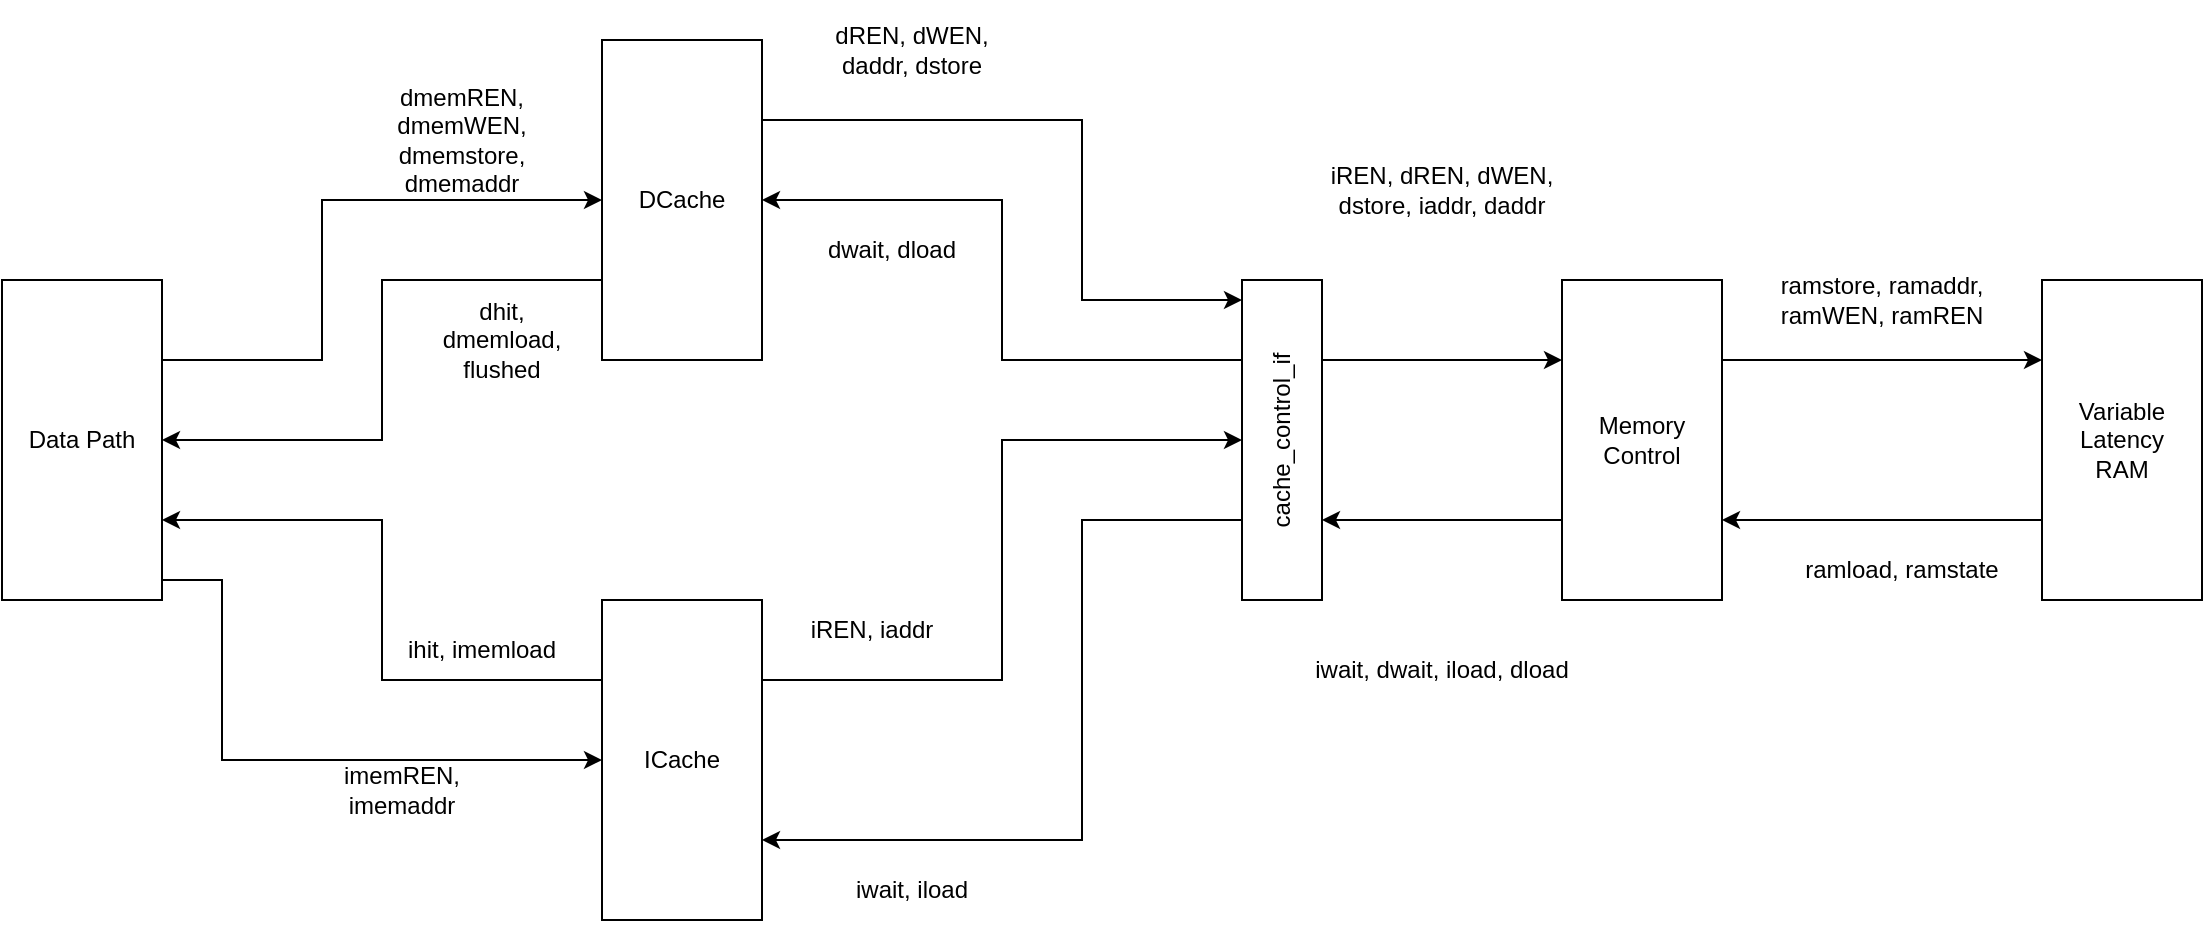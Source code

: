 <mxfile version="22.0.6" type="device">
  <diagram name="Page-1" id="YjYFIpN0pLbvJf6EOnL7">
    <mxGraphModel dx="2245" dy="637" grid="1" gridSize="10" guides="1" tooltips="1" connect="1" arrows="1" fold="1" page="1" pageScale="1" pageWidth="850" pageHeight="1100" math="0" shadow="0">
      <root>
        <mxCell id="0" />
        <mxCell id="1" parent="0" />
        <mxCell id="gbgxpK9TJtueYnyrEX7K-12" value="" style="group" parent="1" vertex="1" connectable="0">
          <mxGeometry x="720" y="200" width="80" height="160" as="geometry" />
        </mxCell>
        <mxCell id="gbgxpK9TJtueYnyrEX7K-7" value="" style="rounded=0;whiteSpace=wrap;html=1;" parent="gbgxpK9TJtueYnyrEX7K-12" vertex="1">
          <mxGeometry width="80" height="160" as="geometry" />
        </mxCell>
        <mxCell id="gbgxpK9TJtueYnyrEX7K-10" value="Variable Latency RAM" style="text;html=1;strokeColor=none;fillColor=none;align=center;verticalAlign=middle;whiteSpace=wrap;rounded=0;" parent="gbgxpK9TJtueYnyrEX7K-12" vertex="1">
          <mxGeometry x="10" y="65" width="60" height="30" as="geometry" />
        </mxCell>
        <mxCell id="gbgxpK9TJtueYnyrEX7K-13" value="" style="group" parent="1" vertex="1" connectable="0">
          <mxGeometry x="480" y="200" width="80" height="160" as="geometry" />
        </mxCell>
        <mxCell id="gbgxpK9TJtueYnyrEX7K-5" value="" style="rounded=0;whiteSpace=wrap;html=1;" parent="gbgxpK9TJtueYnyrEX7K-13" vertex="1">
          <mxGeometry width="80" height="160" as="geometry" />
        </mxCell>
        <mxCell id="gbgxpK9TJtueYnyrEX7K-6" value="Memory Control" style="text;html=1;strokeColor=none;fillColor=none;align=center;verticalAlign=middle;whiteSpace=wrap;rounded=0;" parent="gbgxpK9TJtueYnyrEX7K-13" vertex="1">
          <mxGeometry x="10" y="65" width="60" height="30" as="geometry" />
        </mxCell>
        <mxCell id="gbgxpK9TJtueYnyrEX7K-14" value="" style="group" parent="1" vertex="1" connectable="0">
          <mxGeometry x="-300" y="200" width="80" height="160" as="geometry" />
        </mxCell>
        <mxCell id="gbgxpK9TJtueYnyrEX7K-1" value="" style="rounded=0;whiteSpace=wrap;html=1;" parent="gbgxpK9TJtueYnyrEX7K-14" vertex="1">
          <mxGeometry width="80" height="160" as="geometry" />
        </mxCell>
        <mxCell id="gbgxpK9TJtueYnyrEX7K-2" value="Data Path" style="text;html=1;strokeColor=none;fillColor=none;align=center;verticalAlign=middle;whiteSpace=wrap;rounded=0;" parent="gbgxpK9TJtueYnyrEX7K-14" vertex="1">
          <mxGeometry x="10" y="65" width="60" height="30" as="geometry" />
        </mxCell>
        <mxCell id="B0YIQSVarUDkKPO4ITYR-16" style="edgeStyle=orthogonalEdgeStyle;rounded=0;orthogonalLoop=1;jettySize=auto;html=1;exitX=0;exitY=0.25;exitDx=0;exitDy=0;entryX=1;entryY=0.5;entryDx=0;entryDy=0;" edge="1" parent="1" source="gbgxpK9TJtueYnyrEX7K-18" target="B0YIQSVarUDkKPO4ITYR-2">
          <mxGeometry relative="1" as="geometry" />
        </mxCell>
        <mxCell id="B0YIQSVarUDkKPO4ITYR-18" style="edgeStyle=orthogonalEdgeStyle;rounded=0;orthogonalLoop=1;jettySize=auto;html=1;exitX=0;exitY=0.75;exitDx=0;exitDy=0;entryX=1;entryY=0.75;entryDx=0;entryDy=0;" edge="1" parent="1" source="gbgxpK9TJtueYnyrEX7K-18" target="B0YIQSVarUDkKPO4ITYR-4">
          <mxGeometry relative="1" as="geometry">
            <Array as="points">
              <mxPoint x="240" y="320" />
              <mxPoint x="240" y="480" />
            </Array>
          </mxGeometry>
        </mxCell>
        <mxCell id="B0YIQSVarUDkKPO4ITYR-24" style="edgeStyle=orthogonalEdgeStyle;rounded=0;orthogonalLoop=1;jettySize=auto;html=1;exitX=1;exitY=0.25;exitDx=0;exitDy=0;entryX=0;entryY=0.25;entryDx=0;entryDy=0;" edge="1" parent="1" source="gbgxpK9TJtueYnyrEX7K-18" target="gbgxpK9TJtueYnyrEX7K-5">
          <mxGeometry relative="1" as="geometry" />
        </mxCell>
        <mxCell id="gbgxpK9TJtueYnyrEX7K-18" value="" style="rounded=0;whiteSpace=wrap;html=1;" parent="1" vertex="1">
          <mxGeometry x="320" y="200" width="40" height="160" as="geometry" />
        </mxCell>
        <mxCell id="gbgxpK9TJtueYnyrEX7K-20" value="cache_control_if" style="text;html=1;strokeColor=none;fillColor=none;align=center;verticalAlign=middle;whiteSpace=wrap;rounded=0;rotation=-90;" parent="1" vertex="1">
          <mxGeometry x="310" y="265" width="60" height="30" as="geometry" />
        </mxCell>
        <mxCell id="B0YIQSVarUDkKPO4ITYR-8" style="edgeStyle=orthogonalEdgeStyle;rounded=0;orthogonalLoop=1;jettySize=auto;html=1;exitX=0;exitY=0.5;exitDx=0;exitDy=0;entryX=1;entryY=0.5;entryDx=0;entryDy=0;" edge="1" parent="1" source="B0YIQSVarUDkKPO4ITYR-2" target="gbgxpK9TJtueYnyrEX7K-1">
          <mxGeometry relative="1" as="geometry">
            <Array as="points">
              <mxPoint y="200" />
              <mxPoint x="-110" y="200" />
              <mxPoint x="-110" y="280" />
            </Array>
          </mxGeometry>
        </mxCell>
        <mxCell id="B0YIQSVarUDkKPO4ITYR-15" style="edgeStyle=orthogonalEdgeStyle;rounded=0;orthogonalLoop=1;jettySize=auto;html=1;exitX=1;exitY=0.25;exitDx=0;exitDy=0;" edge="1" parent="1" source="B0YIQSVarUDkKPO4ITYR-2">
          <mxGeometry relative="1" as="geometry">
            <mxPoint x="320" y="210" as="targetPoint" />
            <Array as="points">
              <mxPoint x="240" y="120" />
              <mxPoint x="240" y="210" />
              <mxPoint x="320" y="210" />
            </Array>
          </mxGeometry>
        </mxCell>
        <mxCell id="B0YIQSVarUDkKPO4ITYR-2" value="" style="rounded=0;whiteSpace=wrap;html=1;" vertex="1" parent="1">
          <mxGeometry y="80" width="80" height="160" as="geometry" />
        </mxCell>
        <mxCell id="B0YIQSVarUDkKPO4ITYR-3" value="DCache" style="text;html=1;strokeColor=none;fillColor=none;align=center;verticalAlign=middle;whiteSpace=wrap;rounded=0;" vertex="1" parent="1">
          <mxGeometry x="10" y="145" width="60" height="30" as="geometry" />
        </mxCell>
        <mxCell id="B0YIQSVarUDkKPO4ITYR-6" style="edgeStyle=orthogonalEdgeStyle;rounded=0;orthogonalLoop=1;jettySize=auto;html=1;exitX=0;exitY=0.5;exitDx=0;exitDy=0;entryX=1;entryY=0.75;entryDx=0;entryDy=0;" edge="1" parent="1" source="B0YIQSVarUDkKPO4ITYR-4" target="gbgxpK9TJtueYnyrEX7K-1">
          <mxGeometry relative="1" as="geometry">
            <Array as="points">
              <mxPoint y="400" />
              <mxPoint x="-110" y="400" />
              <mxPoint x="-110" y="320" />
            </Array>
          </mxGeometry>
        </mxCell>
        <mxCell id="B0YIQSVarUDkKPO4ITYR-17" style="edgeStyle=orthogonalEdgeStyle;rounded=0;orthogonalLoop=1;jettySize=auto;html=1;exitX=1;exitY=0.25;exitDx=0;exitDy=0;entryX=0;entryY=0.5;entryDx=0;entryDy=0;" edge="1" parent="1" source="B0YIQSVarUDkKPO4ITYR-4" target="gbgxpK9TJtueYnyrEX7K-18">
          <mxGeometry relative="1" as="geometry" />
        </mxCell>
        <mxCell id="B0YIQSVarUDkKPO4ITYR-4" value="" style="rounded=0;whiteSpace=wrap;html=1;" vertex="1" parent="1">
          <mxGeometry y="360" width="80" height="160" as="geometry" />
        </mxCell>
        <mxCell id="B0YIQSVarUDkKPO4ITYR-5" value="ICache" style="text;html=1;strokeColor=none;fillColor=none;align=center;verticalAlign=middle;whiteSpace=wrap;rounded=0;" vertex="1" parent="1">
          <mxGeometry x="10" y="425" width="60" height="30" as="geometry" />
        </mxCell>
        <mxCell id="B0YIQSVarUDkKPO4ITYR-9" value="ihit, imemload" style="text;html=1;strokeColor=none;fillColor=none;align=center;verticalAlign=middle;whiteSpace=wrap;rounded=0;" vertex="1" parent="1">
          <mxGeometry x="-100" y="360" width="80" height="50" as="geometry" />
        </mxCell>
        <mxCell id="B0YIQSVarUDkKPO4ITYR-10" value="dhit, dmemload, flushed" style="text;html=1;strokeColor=none;fillColor=none;align=center;verticalAlign=middle;whiteSpace=wrap;rounded=0;" vertex="1" parent="1">
          <mxGeometry x="-90" y="200" width="80" height="60" as="geometry" />
        </mxCell>
        <mxCell id="B0YIQSVarUDkKPO4ITYR-11" style="edgeStyle=orthogonalEdgeStyle;rounded=0;orthogonalLoop=1;jettySize=auto;html=1;exitX=1;exitY=0.25;exitDx=0;exitDy=0;entryX=0;entryY=0.5;entryDx=0;entryDy=0;" edge="1" parent="1" source="gbgxpK9TJtueYnyrEX7K-1" target="B0YIQSVarUDkKPO4ITYR-2">
          <mxGeometry relative="1" as="geometry">
            <Array as="points">
              <mxPoint x="-140" y="240" />
              <mxPoint x="-140" y="160" />
            </Array>
          </mxGeometry>
        </mxCell>
        <mxCell id="B0YIQSVarUDkKPO4ITYR-12" value="dmemREN, dmemWEN, dmemstore, dmemaddr" style="text;html=1;strokeColor=none;fillColor=none;align=center;verticalAlign=middle;whiteSpace=wrap;rounded=0;" vertex="1" parent="1">
          <mxGeometry x="-110" y="100" width="80" height="60" as="geometry" />
        </mxCell>
        <mxCell id="B0YIQSVarUDkKPO4ITYR-13" style="edgeStyle=orthogonalEdgeStyle;rounded=0;orthogonalLoop=1;jettySize=auto;html=1;exitX=1;exitY=1;exitDx=0;exitDy=0;entryX=0;entryY=0.5;entryDx=0;entryDy=0;" edge="1" parent="1" source="gbgxpK9TJtueYnyrEX7K-1" target="B0YIQSVarUDkKPO4ITYR-4">
          <mxGeometry relative="1" as="geometry">
            <Array as="points">
              <mxPoint x="-220" y="350" />
              <mxPoint x="-190" y="350" />
              <mxPoint x="-190" y="440" />
            </Array>
          </mxGeometry>
        </mxCell>
        <mxCell id="B0YIQSVarUDkKPO4ITYR-14" value="imemREN, imemaddr" style="text;html=1;strokeColor=none;fillColor=none;align=center;verticalAlign=middle;whiteSpace=wrap;rounded=0;" vertex="1" parent="1">
          <mxGeometry x="-140" y="430" width="80" height="50" as="geometry" />
        </mxCell>
        <mxCell id="B0YIQSVarUDkKPO4ITYR-19" value="dREN, dWEN, daddr, dstore" style="text;html=1;strokeColor=none;fillColor=none;align=center;verticalAlign=middle;whiteSpace=wrap;rounded=0;" vertex="1" parent="1">
          <mxGeometry x="110" y="60" width="90" height="50" as="geometry" />
        </mxCell>
        <mxCell id="B0YIQSVarUDkKPO4ITYR-20" value="dwait, dload" style="text;html=1;strokeColor=none;fillColor=none;align=center;verticalAlign=middle;whiteSpace=wrap;rounded=0;" vertex="1" parent="1">
          <mxGeometry x="100" y="160" width="90" height="50" as="geometry" />
        </mxCell>
        <mxCell id="B0YIQSVarUDkKPO4ITYR-21" value="iREN, iaddr" style="text;html=1;strokeColor=none;fillColor=none;align=center;verticalAlign=middle;whiteSpace=wrap;rounded=0;" vertex="1" parent="1">
          <mxGeometry x="90" y="350" width="90" height="50" as="geometry" />
        </mxCell>
        <mxCell id="B0YIQSVarUDkKPO4ITYR-22" value="iwait, iload" style="text;html=1;strokeColor=none;fillColor=none;align=center;verticalAlign=middle;whiteSpace=wrap;rounded=0;" vertex="1" parent="1">
          <mxGeometry x="110" y="480" width="90" height="50" as="geometry" />
        </mxCell>
        <mxCell id="B0YIQSVarUDkKPO4ITYR-26" style="edgeStyle=orthogonalEdgeStyle;rounded=0;orthogonalLoop=1;jettySize=auto;html=1;exitX=0;exitY=0.75;exitDx=0;exitDy=0;entryX=1;entryY=0.75;entryDx=0;entryDy=0;" edge="1" parent="1" source="gbgxpK9TJtueYnyrEX7K-5" target="gbgxpK9TJtueYnyrEX7K-18">
          <mxGeometry relative="1" as="geometry" />
        </mxCell>
        <mxCell id="B0YIQSVarUDkKPO4ITYR-27" style="edgeStyle=orthogonalEdgeStyle;rounded=0;orthogonalLoop=1;jettySize=auto;html=1;exitX=1;exitY=0.25;exitDx=0;exitDy=0;entryX=0;entryY=0.25;entryDx=0;entryDy=0;" edge="1" parent="1" source="gbgxpK9TJtueYnyrEX7K-5" target="gbgxpK9TJtueYnyrEX7K-7">
          <mxGeometry relative="1" as="geometry" />
        </mxCell>
        <mxCell id="B0YIQSVarUDkKPO4ITYR-28" style="edgeStyle=orthogonalEdgeStyle;rounded=0;orthogonalLoop=1;jettySize=auto;html=1;exitX=0;exitY=0.75;exitDx=0;exitDy=0;entryX=1;entryY=0.75;entryDx=0;entryDy=0;" edge="1" parent="1" source="gbgxpK9TJtueYnyrEX7K-7" target="gbgxpK9TJtueYnyrEX7K-5">
          <mxGeometry relative="1" as="geometry" />
        </mxCell>
        <mxCell id="B0YIQSVarUDkKPO4ITYR-29" value="ramstore, ramaddr, ramWEN, ramREN" style="text;html=1;strokeColor=none;fillColor=none;align=center;verticalAlign=middle;whiteSpace=wrap;rounded=0;" vertex="1" parent="1">
          <mxGeometry x="570" y="155" width="140" height="110" as="geometry" />
        </mxCell>
        <mxCell id="B0YIQSVarUDkKPO4ITYR-30" value="ramload, ramstate" style="text;html=1;strokeColor=none;fillColor=none;align=center;verticalAlign=middle;whiteSpace=wrap;rounded=0;" vertex="1" parent="1">
          <mxGeometry x="580" y="290" width="140" height="110" as="geometry" />
        </mxCell>
        <mxCell id="B0YIQSVarUDkKPO4ITYR-31" value="iREN, dREN, dWEN, dstore, iaddr, daddr" style="text;html=1;strokeColor=none;fillColor=none;align=center;verticalAlign=middle;whiteSpace=wrap;rounded=0;" vertex="1" parent="1">
          <mxGeometry x="350" y="100" width="140" height="110" as="geometry" />
        </mxCell>
        <mxCell id="B0YIQSVarUDkKPO4ITYR-32" value="iwait, dwait, iload, dload" style="text;html=1;strokeColor=none;fillColor=none;align=center;verticalAlign=middle;whiteSpace=wrap;rounded=0;" vertex="1" parent="1">
          <mxGeometry x="350" y="340" width="140" height="110" as="geometry" />
        </mxCell>
      </root>
    </mxGraphModel>
  </diagram>
</mxfile>
